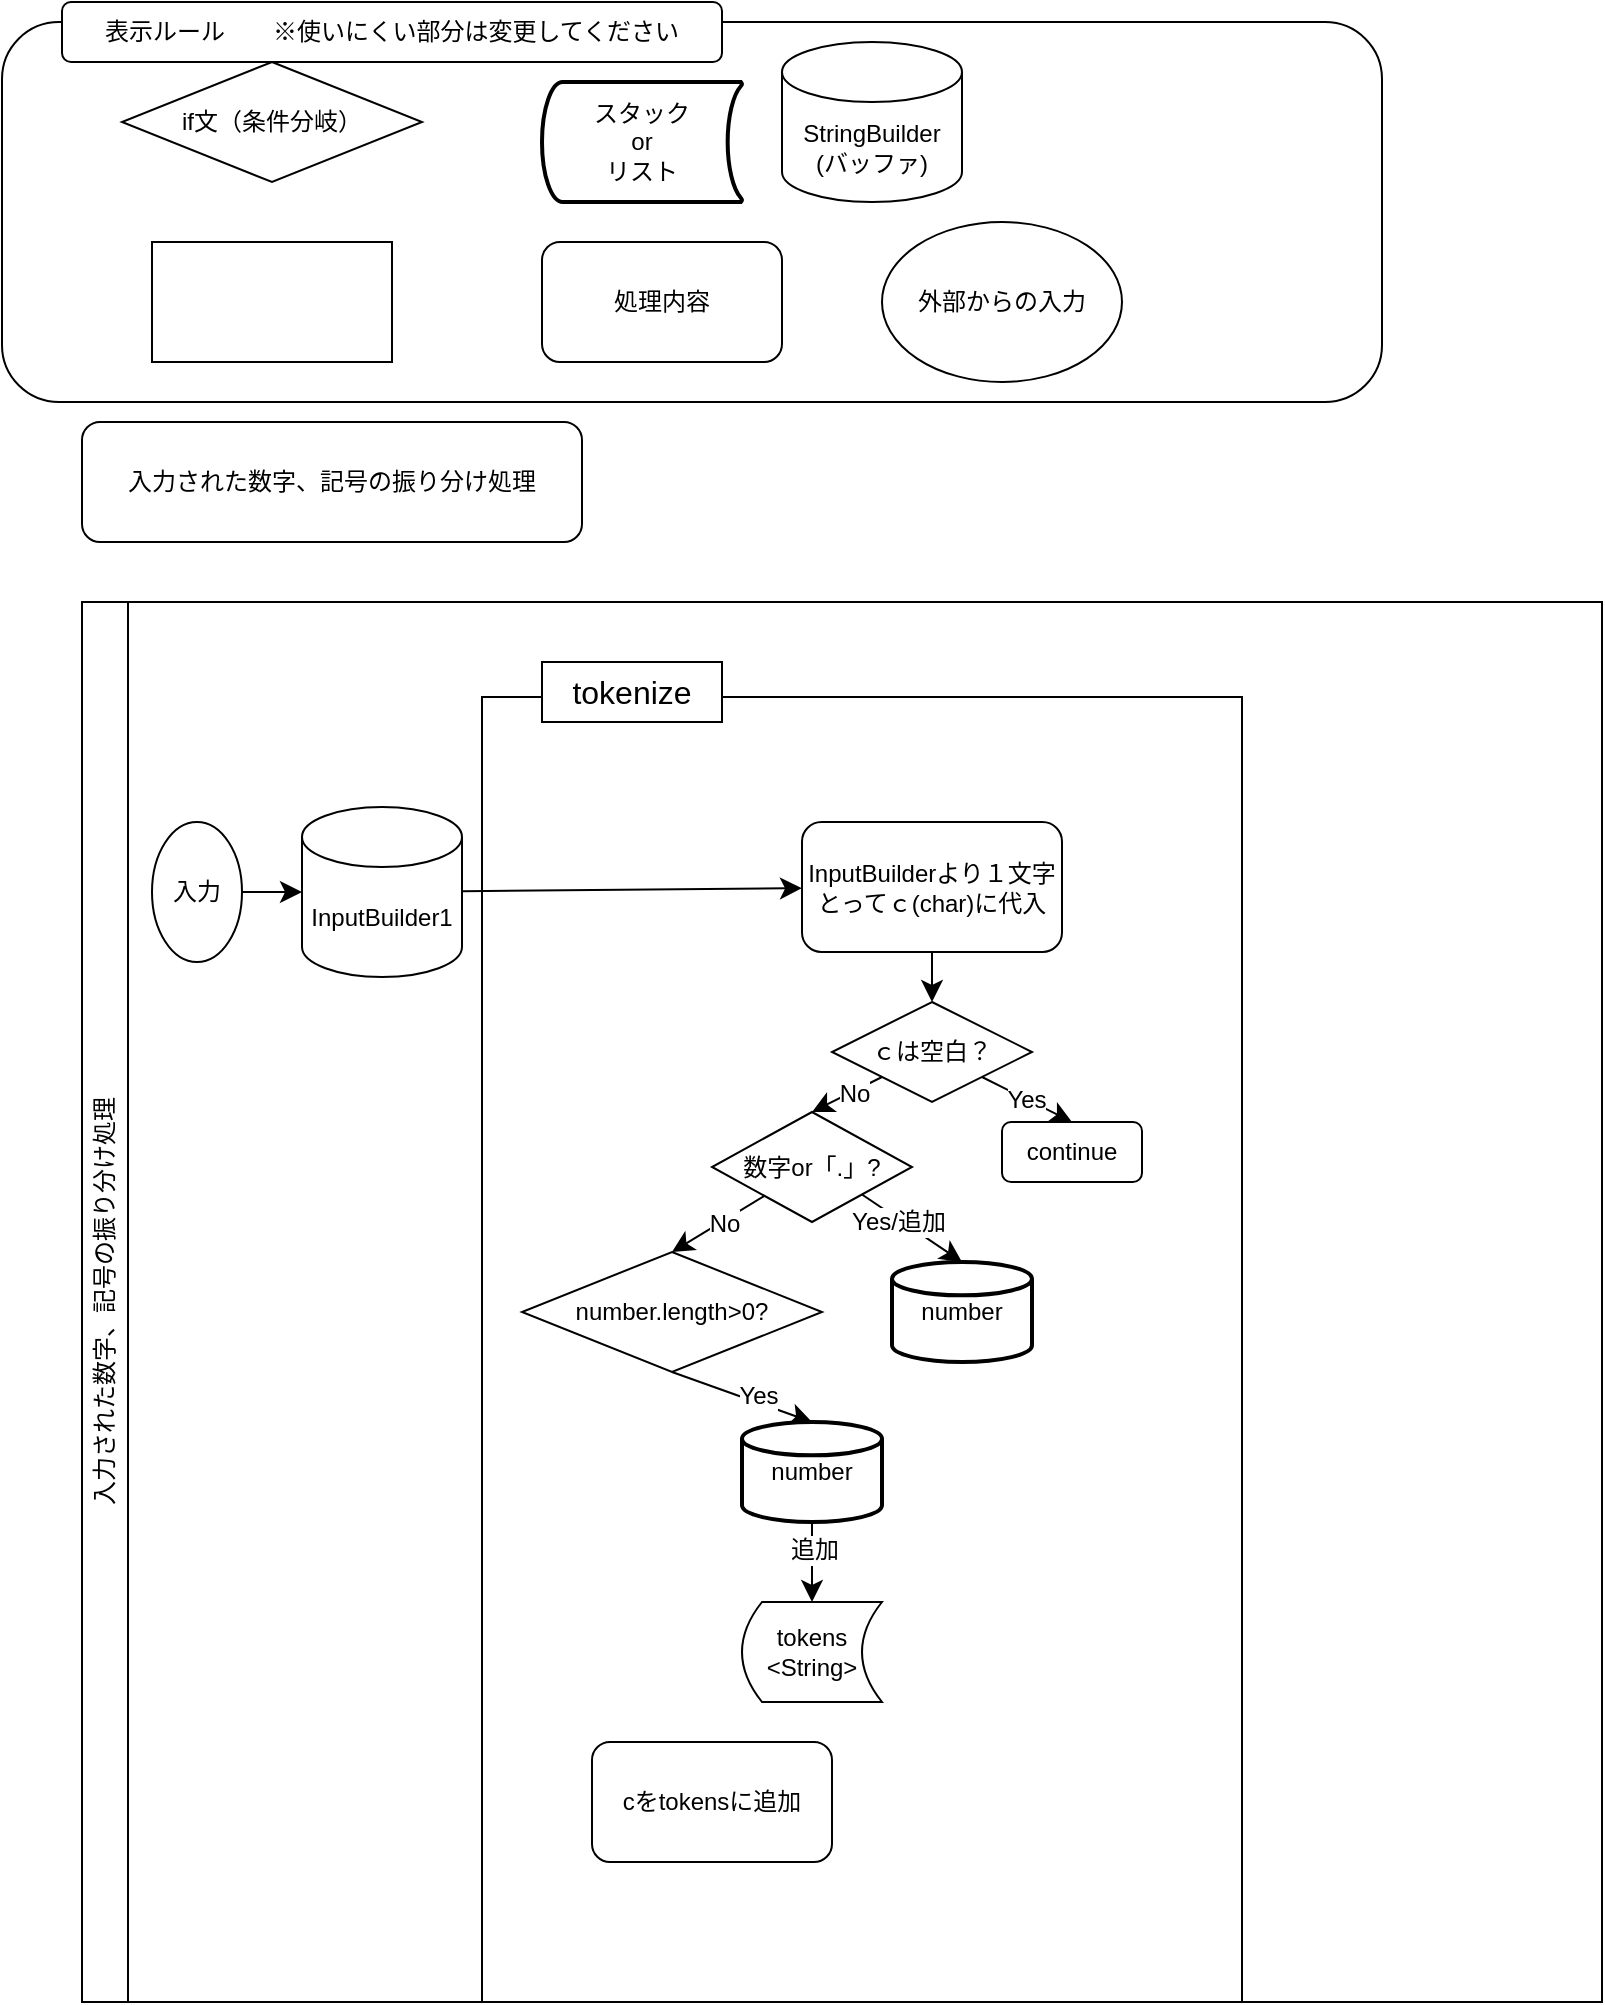 <mxfile version="24.7.17">
  <diagram id="kgpKYQtTHZ0yAKxKKP6v" name="Page-1">
    <mxGraphModel dx="1050" dy="607" grid="1" gridSize="10" guides="1" tooltips="1" connect="1" arrows="1" fold="1" page="1" pageScale="1" pageWidth="1100" pageHeight="850" math="0" shadow="0">
      <root>
        <mxCell id="0" />
        <mxCell id="1" parent="0" />
        <mxCell id="upQc3EDG4fMrsP7-_Z8--2" value="&lt;span style=&quot;font-weight: 400;&quot;&gt;入力された数字、記号の振り分け処理&lt;/span&gt;" style="swimlane;horizontal=0;whiteSpace=wrap;html=1;" vertex="1" parent="1">
          <mxGeometry x="130" y="310" width="760" height="700" as="geometry" />
        </mxCell>
        <mxCell id="upQc3EDG4fMrsP7-_Z8--34" value="" style="rounded=0;whiteSpace=wrap;html=1;fillColor=none;" vertex="1" parent="upQc3EDG4fMrsP7-_Z8--2">
          <mxGeometry x="200" y="47.5" width="380" height="652.5" as="geometry" />
        </mxCell>
        <mxCell id="upQc3EDG4fMrsP7-_Z8--16" value="" style="edgeStyle=none;curved=1;rounded=0;orthogonalLoop=1;jettySize=auto;html=1;fontSize=12;startSize=8;endSize=8;" edge="1" parent="upQc3EDG4fMrsP7-_Z8--2" source="upQc3EDG4fMrsP7-_Z8--14" target="upQc3EDG4fMrsP7-_Z8--15">
          <mxGeometry relative="1" as="geometry" />
        </mxCell>
        <mxCell id="upQc3EDG4fMrsP7-_Z8--14" value="入力" style="ellipse;whiteSpace=wrap;html=1;" vertex="1" parent="upQc3EDG4fMrsP7-_Z8--2">
          <mxGeometry x="35" y="110" width="45" height="70" as="geometry" />
        </mxCell>
        <mxCell id="upQc3EDG4fMrsP7-_Z8--19" value="" style="edgeStyle=none;curved=1;rounded=0;orthogonalLoop=1;jettySize=auto;html=1;fontSize=12;startSize=8;endSize=8;" edge="1" parent="upQc3EDG4fMrsP7-_Z8--2" source="upQc3EDG4fMrsP7-_Z8--15" target="upQc3EDG4fMrsP7-_Z8--17">
          <mxGeometry relative="1" as="geometry" />
        </mxCell>
        <mxCell id="upQc3EDG4fMrsP7-_Z8--15" value="InputBuilder1" style="shape=cylinder3;whiteSpace=wrap;html=1;boundedLbl=1;backgroundOutline=1;size=15;" vertex="1" parent="upQc3EDG4fMrsP7-_Z8--2">
          <mxGeometry x="110" y="102.5" width="80" height="85" as="geometry" />
        </mxCell>
        <mxCell id="upQc3EDG4fMrsP7-_Z8--21" value="" style="edgeStyle=none;curved=1;rounded=0;orthogonalLoop=1;jettySize=auto;html=1;fontSize=12;startSize=8;endSize=8;" edge="1" parent="upQc3EDG4fMrsP7-_Z8--2" source="upQc3EDG4fMrsP7-_Z8--17" target="upQc3EDG4fMrsP7-_Z8--20">
          <mxGeometry relative="1" as="geometry" />
        </mxCell>
        <mxCell id="upQc3EDG4fMrsP7-_Z8--17" value="InputBuilderより１文字とってｃ(char)に代入" style="rounded=1;whiteSpace=wrap;html=1;" vertex="1" parent="upQc3EDG4fMrsP7-_Z8--2">
          <mxGeometry x="360" y="110" width="130" height="65" as="geometry" />
        </mxCell>
        <mxCell id="upQc3EDG4fMrsP7-_Z8--27" style="edgeStyle=none;curved=1;rounded=0;orthogonalLoop=1;jettySize=auto;html=1;entryX=0.5;entryY=0;entryDx=0;entryDy=0;fontSize=12;startSize=8;endSize=8;" edge="1" parent="upQc3EDG4fMrsP7-_Z8--2" source="upQc3EDG4fMrsP7-_Z8--20" target="upQc3EDG4fMrsP7-_Z8--24">
          <mxGeometry relative="1" as="geometry" />
        </mxCell>
        <mxCell id="upQc3EDG4fMrsP7-_Z8--29" value="No" style="edgeLabel;html=1;align=center;verticalAlign=middle;resizable=0;points=[];fontSize=12;" vertex="1" connectable="0" parent="upQc3EDG4fMrsP7-_Z8--27">
          <mxGeometry x="-0.172" y="1" relative="1" as="geometry">
            <mxPoint as="offset" />
          </mxGeometry>
        </mxCell>
        <mxCell id="upQc3EDG4fMrsP7-_Z8--28" value="Yes" style="edgeStyle=none;curved=1;rounded=0;orthogonalLoop=1;jettySize=auto;html=1;entryX=0.5;entryY=0;entryDx=0;entryDy=0;fontSize=12;startSize=8;endSize=8;" edge="1" parent="upQc3EDG4fMrsP7-_Z8--2" source="upQc3EDG4fMrsP7-_Z8--20" target="upQc3EDG4fMrsP7-_Z8--23">
          <mxGeometry relative="1" as="geometry" />
        </mxCell>
        <mxCell id="upQc3EDG4fMrsP7-_Z8--20" value="ｃは空白？" style="rhombus;whiteSpace=wrap;html=1;" vertex="1" parent="upQc3EDG4fMrsP7-_Z8--2">
          <mxGeometry x="375" y="200" width="100" height="50" as="geometry" />
        </mxCell>
        <mxCell id="upQc3EDG4fMrsP7-_Z8--23" value="continue" style="rounded=1;whiteSpace=wrap;html=1;" vertex="1" parent="upQc3EDG4fMrsP7-_Z8--2">
          <mxGeometry x="460" y="260" width="70" height="30" as="geometry" />
        </mxCell>
        <mxCell id="upQc3EDG4fMrsP7-_Z8--37" style="edgeStyle=none;curved=1;rounded=0;orthogonalLoop=1;jettySize=auto;html=1;entryX=0.5;entryY=0;entryDx=0;entryDy=0;fontSize=12;startSize=8;endSize=8;" edge="1" parent="upQc3EDG4fMrsP7-_Z8--2" source="upQc3EDG4fMrsP7-_Z8--24" target="upQc3EDG4fMrsP7-_Z8--36">
          <mxGeometry relative="1" as="geometry" />
        </mxCell>
        <mxCell id="upQc3EDG4fMrsP7-_Z8--39" value="No" style="edgeLabel;html=1;align=center;verticalAlign=middle;resizable=0;points=[];fontSize=12;" vertex="1" connectable="0" parent="upQc3EDG4fMrsP7-_Z8--37">
          <mxGeometry x="-0.071" y="1" relative="1" as="geometry">
            <mxPoint as="offset" />
          </mxGeometry>
        </mxCell>
        <mxCell id="upQc3EDG4fMrsP7-_Z8--24" value="数字or「.&lt;span style=&quot;background-color: initial;&quot;&gt;」?&lt;/span&gt;" style="rhombus;whiteSpace=wrap;html=1;" vertex="1" parent="upQc3EDG4fMrsP7-_Z8--2">
          <mxGeometry x="315" y="255" width="100" height="55" as="geometry" />
        </mxCell>
        <mxCell id="upQc3EDG4fMrsP7-_Z8--31" value="number" style="strokeWidth=2;html=1;shape=mxgraph.flowchart.database;whiteSpace=wrap;" vertex="1" parent="upQc3EDG4fMrsP7-_Z8--2">
          <mxGeometry x="405" y="330" width="70" height="50" as="geometry" />
        </mxCell>
        <mxCell id="upQc3EDG4fMrsP7-_Z8--32" style="edgeStyle=none;curved=1;rounded=0;orthogonalLoop=1;jettySize=auto;html=1;entryX=0.5;entryY=0;entryDx=0;entryDy=0;entryPerimeter=0;fontSize=12;startSize=8;endSize=8;exitX=1;exitY=1;exitDx=0;exitDy=0;" edge="1" parent="upQc3EDG4fMrsP7-_Z8--2" source="upQc3EDG4fMrsP7-_Z8--24" target="upQc3EDG4fMrsP7-_Z8--31">
          <mxGeometry relative="1" as="geometry" />
        </mxCell>
        <mxCell id="upQc3EDG4fMrsP7-_Z8--33" value="Yes/追加" style="edgeLabel;html=1;align=center;verticalAlign=middle;resizable=0;points=[];fontSize=12;" vertex="1" connectable="0" parent="upQc3EDG4fMrsP7-_Z8--32">
          <mxGeometry x="-0.264" y="-1" relative="1" as="geometry">
            <mxPoint as="offset" />
          </mxGeometry>
        </mxCell>
        <mxCell id="upQc3EDG4fMrsP7-_Z8--36" value="number.length&amp;gt;0?" style="rhombus;whiteSpace=wrap;html=1;" vertex="1" parent="upQc3EDG4fMrsP7-_Z8--2">
          <mxGeometry x="220" y="325" width="150" height="60" as="geometry" />
        </mxCell>
        <mxCell id="upQc3EDG4fMrsP7-_Z8--40" style="edgeStyle=none;curved=1;rounded=0;orthogonalLoop=1;jettySize=auto;html=1;exitX=0.5;exitY=1;exitDx=0;exitDy=0;fontSize=12;startSize=8;endSize=8;entryX=0.5;entryY=0;entryDx=0;entryDy=0;entryPerimeter=0;" edge="1" parent="upQc3EDG4fMrsP7-_Z8--2" source="upQc3EDG4fMrsP7-_Z8--36" target="upQc3EDG4fMrsP7-_Z8--44">
          <mxGeometry relative="1" as="geometry" />
        </mxCell>
        <mxCell id="upQc3EDG4fMrsP7-_Z8--41" value="Yes" style="edgeLabel;html=1;align=center;verticalAlign=middle;resizable=0;points=[];fontSize=12;" vertex="1" connectable="0" parent="upQc3EDG4fMrsP7-_Z8--40">
          <mxGeometry x="0.193" y="3" relative="1" as="geometry">
            <mxPoint as="offset" />
          </mxGeometry>
        </mxCell>
        <mxCell id="upQc3EDG4fMrsP7-_Z8--51" value="" style="edgeStyle=none;curved=1;rounded=0;orthogonalLoop=1;jettySize=auto;html=1;fontSize=12;startSize=8;endSize=8;entryX=0.5;entryY=0;entryDx=0;entryDy=0;" edge="1" parent="upQc3EDG4fMrsP7-_Z8--2" source="upQc3EDG4fMrsP7-_Z8--44" target="upQc3EDG4fMrsP7-_Z8--45">
          <mxGeometry relative="1" as="geometry">
            <mxPoint x="365" y="510" as="targetPoint" />
          </mxGeometry>
        </mxCell>
        <mxCell id="upQc3EDG4fMrsP7-_Z8--53" value="追加" style="edgeLabel;html=1;align=center;verticalAlign=middle;resizable=0;points=[];fontSize=12;" vertex="1" connectable="0" parent="upQc3EDG4fMrsP7-_Z8--51">
          <mxGeometry x="-0.293" y="1" relative="1" as="geometry">
            <mxPoint as="offset" />
          </mxGeometry>
        </mxCell>
        <mxCell id="upQc3EDG4fMrsP7-_Z8--44" value="number" style="strokeWidth=2;html=1;shape=mxgraph.flowchart.database;whiteSpace=wrap;" vertex="1" parent="upQc3EDG4fMrsP7-_Z8--2">
          <mxGeometry x="330" y="410" width="70" height="50" as="geometry" />
        </mxCell>
        <mxCell id="upQc3EDG4fMrsP7-_Z8--45" value="&lt;div&gt;tokens&lt;/div&gt;&amp;lt;String&amp;gt;" style="shape=dataStorage;whiteSpace=wrap;html=1;fixedSize=1;size=10;" vertex="1" parent="upQc3EDG4fMrsP7-_Z8--2">
          <mxGeometry x="330" y="500" width="70" height="50" as="geometry" />
        </mxCell>
        <mxCell id="upQc3EDG4fMrsP7-_Z8--54" value="&lt;font style=&quot;font-size: 16px;&quot;&gt;tokenize&lt;/font&gt;" style="rounded=0;whiteSpace=wrap;html=1;" vertex="1" parent="upQc3EDG4fMrsP7-_Z8--2">
          <mxGeometry x="230" y="30" width="90" height="30" as="geometry" />
        </mxCell>
        <mxCell id="upQc3EDG4fMrsP7-_Z8--55" value="cをtokensに追加" style="rounded=1;whiteSpace=wrap;html=1;" vertex="1" parent="upQc3EDG4fMrsP7-_Z8--2">
          <mxGeometry x="255" y="570" width="120" height="60" as="geometry" />
        </mxCell>
        <mxCell id="upQc3EDG4fMrsP7-_Z8--4" value="" style="rounded=1;whiteSpace=wrap;html=1;" vertex="1" parent="1">
          <mxGeometry x="90" y="20" width="690" height="190" as="geometry" />
        </mxCell>
        <mxCell id="upQc3EDG4fMrsP7-_Z8--5" value="if文（条件分岐）" style="rhombus;whiteSpace=wrap;html=1;" vertex="1" parent="1">
          <mxGeometry x="150" y="40" width="150" height="60" as="geometry" />
        </mxCell>
        <mxCell id="upQc3EDG4fMrsP7-_Z8--6" value="" style="rounded=0;whiteSpace=wrap;html=1;" vertex="1" parent="1">
          <mxGeometry x="165" y="130" width="120" height="60" as="geometry" />
        </mxCell>
        <mxCell id="upQc3EDG4fMrsP7-_Z8--7" value="処理内容" style="rounded=1;whiteSpace=wrap;html=1;" vertex="1" parent="1">
          <mxGeometry x="360" y="130" width="120" height="60" as="geometry" />
        </mxCell>
        <mxCell id="upQc3EDG4fMrsP7-_Z8--8" value="表示ルール　　※使いにくい部分は変更してください" style="rounded=1;whiteSpace=wrap;html=1;" vertex="1" parent="1">
          <mxGeometry x="120" y="10" width="330" height="30" as="geometry" />
        </mxCell>
        <mxCell id="upQc3EDG4fMrsP7-_Z8--9" value="入力された数字、記号の振り分け処理" style="rounded=1;whiteSpace=wrap;html=1;" vertex="1" parent="1">
          <mxGeometry x="130" y="220" width="250" height="60" as="geometry" />
        </mxCell>
        <mxCell id="upQc3EDG4fMrsP7-_Z8--10" value="スタック&lt;div&gt;or&lt;br&gt;&lt;div&gt;リスト&lt;/div&gt;&lt;/div&gt;" style="strokeWidth=2;html=1;shape=mxgraph.flowchart.stored_data;whiteSpace=wrap;" vertex="1" parent="1">
          <mxGeometry x="360" y="50" width="100" height="60" as="geometry" />
        </mxCell>
        <mxCell id="upQc3EDG4fMrsP7-_Z8--11" value="外部からの入力" style="ellipse;whiteSpace=wrap;html=1;" vertex="1" parent="1">
          <mxGeometry x="530" y="120" width="120" height="80" as="geometry" />
        </mxCell>
        <mxCell id="upQc3EDG4fMrsP7-_Z8--12" value="StringBuilder&lt;div&gt;(バッファ)&lt;/div&gt;" style="shape=cylinder3;whiteSpace=wrap;html=1;boundedLbl=1;backgroundOutline=1;size=15;" vertex="1" parent="1">
          <mxGeometry x="480" y="30" width="90" height="80" as="geometry" />
        </mxCell>
      </root>
    </mxGraphModel>
  </diagram>
</mxfile>
